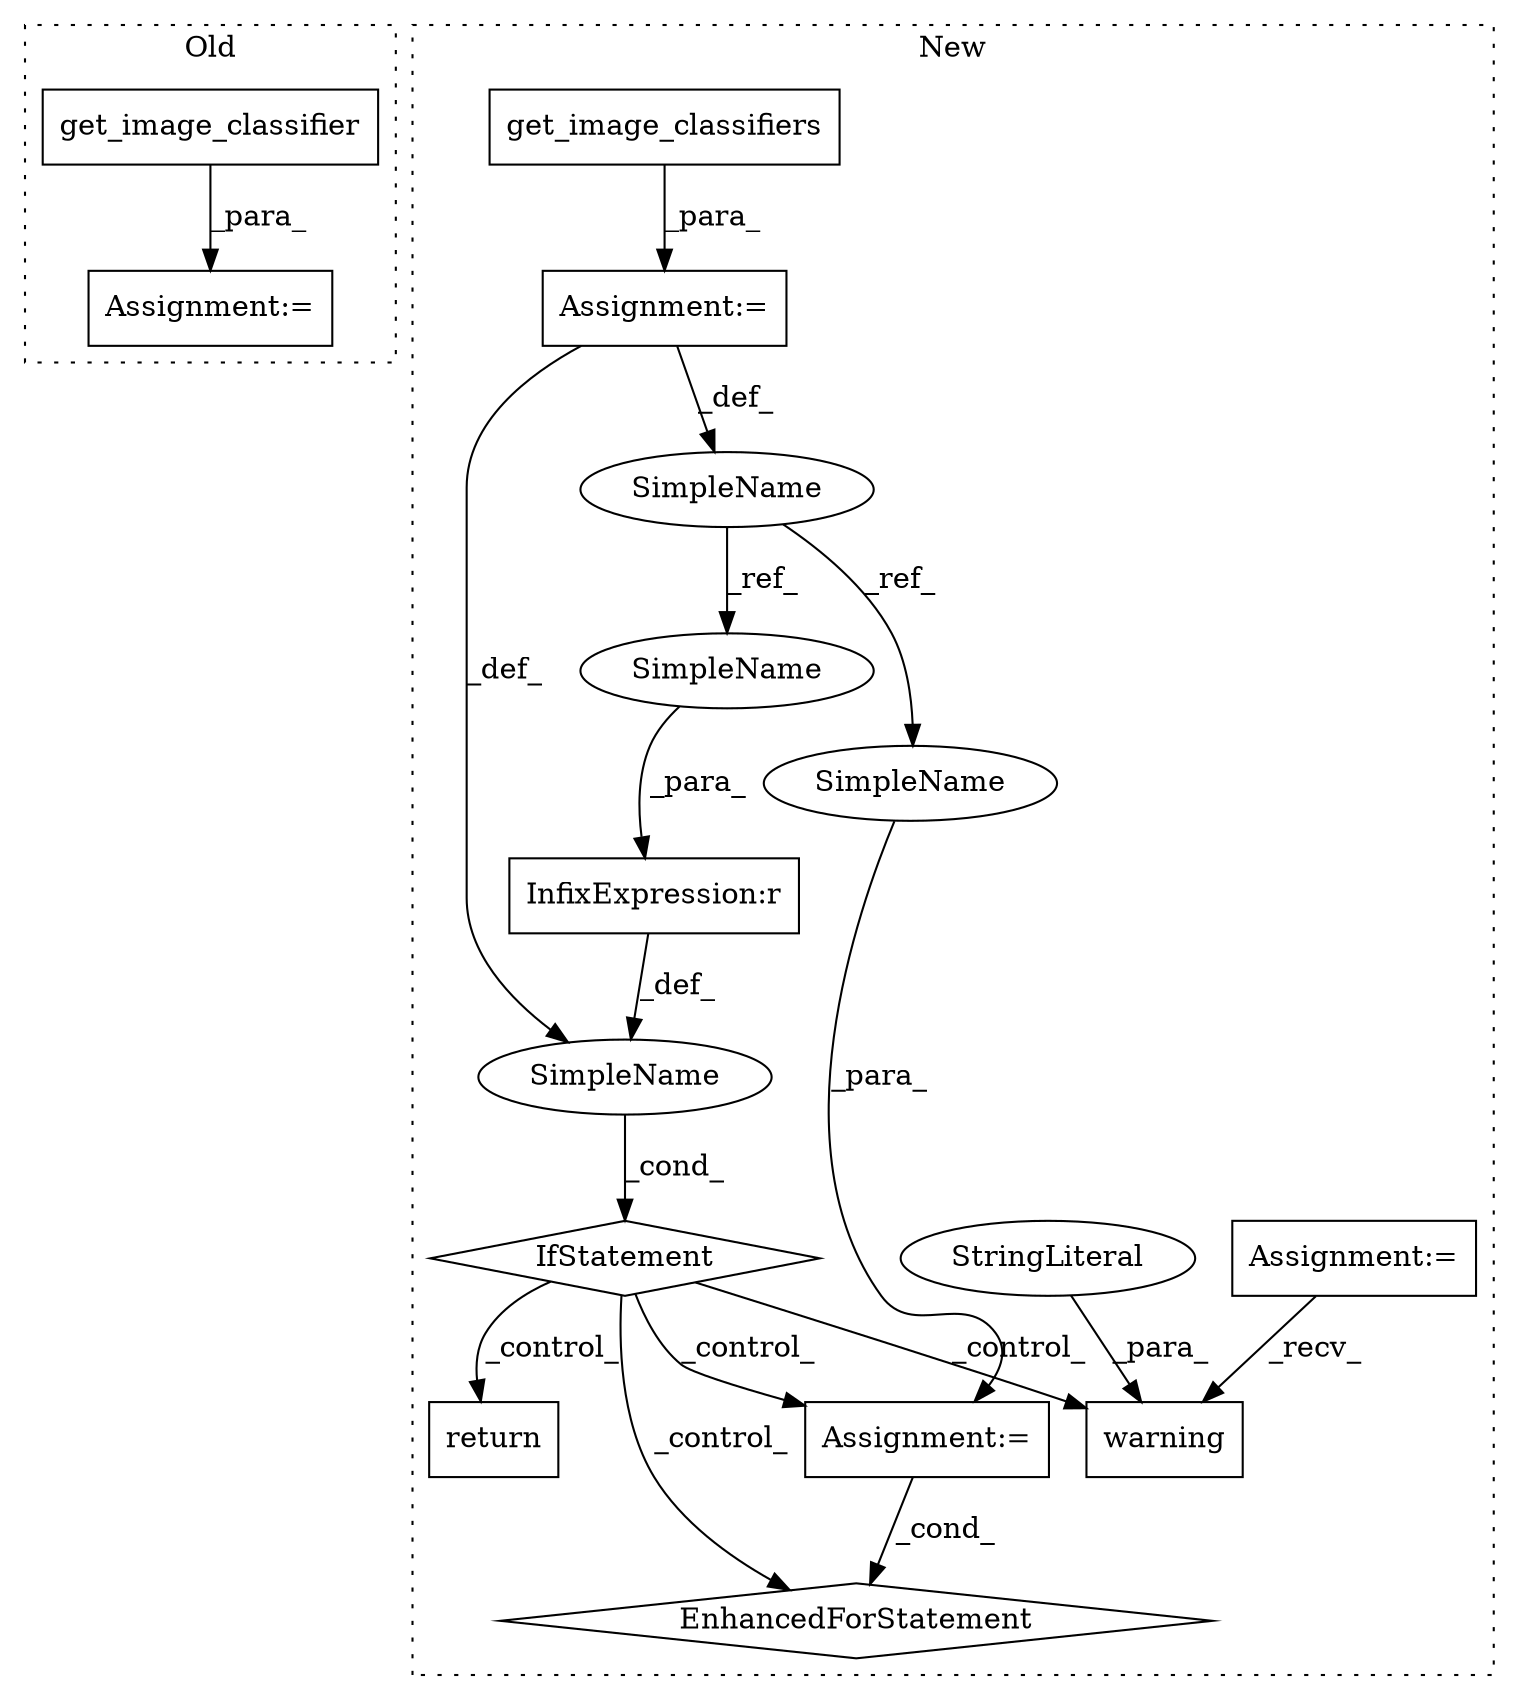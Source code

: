 digraph G {
subgraph cluster0 {
1 [label="get_image_classifier" a="32" s="8117" l="22" shape="box"];
12 [label="Assignment:=" a="7" s="8105" l="1" shape="box"];
label = "Old";
style="dotted";
}
subgraph cluster1 {
2 [label="warning" a="32" s="10267,10337" l="8,1" shape="box"];
3 [label="InfixExpression:r" a="27" s="10241" l="4" shape="box"];
4 [label="SimpleName" a="42" s="" l="" shape="ellipse"];
5 [label="EnhancedForStatement" a="70" s="10364,10449" l="53,2" shape="diamond"];
6 [label="IfStatement" a="25" s="10222,10249" l="4,2" shape="diamond"];
7 [label="SimpleName" a="42" s="10166" l="15" shape="ellipse"];
8 [label="Assignment:=" a="7" s="10364,10449" l="53,2" shape="box"];
9 [label="Assignment:=" a="7" s="10062" l="7" shape="box"];
10 [label="Assignment:=" a="7" s="10181" l="1" shape="box"];
11 [label="StringLiteral" a="45" s="10275" l="62" shape="ellipse"];
13 [label="return" a="41" s="10346" l="7" shape="box"];
14 [label="get_image_classifiers" a="32" s="10193" l="23" shape="box"];
15 [label="SimpleName" a="42" s="10434" l="15" shape="ellipse"];
16 [label="SimpleName" a="42" s="10226" l="15" shape="ellipse"];
label = "New";
style="dotted";
}
1 -> 12 [label="_para_"];
3 -> 4 [label="_def_"];
4 -> 6 [label="_cond_"];
6 -> 5 [label="_control_"];
6 -> 2 [label="_control_"];
6 -> 8 [label="_control_"];
6 -> 13 [label="_control_"];
7 -> 16 [label="_ref_"];
7 -> 15 [label="_ref_"];
8 -> 5 [label="_cond_"];
9 -> 2 [label="_recv_"];
10 -> 4 [label="_def_"];
10 -> 7 [label="_def_"];
11 -> 2 [label="_para_"];
14 -> 10 [label="_para_"];
15 -> 8 [label="_para_"];
16 -> 3 [label="_para_"];
}